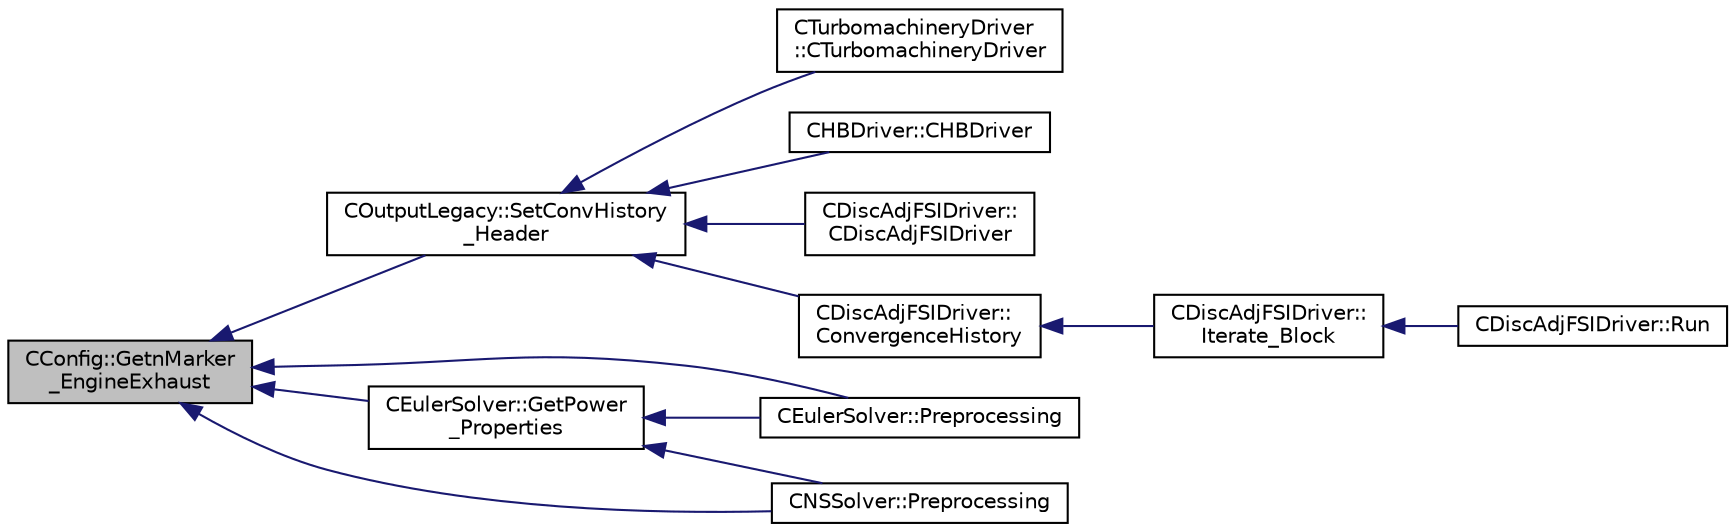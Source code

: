 digraph "CConfig::GetnMarker_EngineExhaust"
{
  edge [fontname="Helvetica",fontsize="10",labelfontname="Helvetica",labelfontsize="10"];
  node [fontname="Helvetica",fontsize="10",shape=record];
  rankdir="LR";
  Node8969 [label="CConfig::GetnMarker\l_EngineExhaust",height=0.2,width=0.4,color="black", fillcolor="grey75", style="filled", fontcolor="black"];
  Node8969 -> Node8970 [dir="back",color="midnightblue",fontsize="10",style="solid",fontname="Helvetica"];
  Node8970 [label="COutputLegacy::SetConvHistory\l_Header",height=0.2,width=0.4,color="black", fillcolor="white", style="filled",URL="$class_c_output_legacy.html#a18b50c074872fff05e5be4022c4a54de",tooltip="Write the header of the history file. "];
  Node8970 -> Node8971 [dir="back",color="midnightblue",fontsize="10",style="solid",fontname="Helvetica"];
  Node8971 [label="CTurbomachineryDriver\l::CTurbomachineryDriver",height=0.2,width=0.4,color="black", fillcolor="white", style="filled",URL="$class_c_turbomachinery_driver.html#a69e22449283c30291cabc99eaad62e63",tooltip="Constructor of the class. "];
  Node8970 -> Node8972 [dir="back",color="midnightblue",fontsize="10",style="solid",fontname="Helvetica"];
  Node8972 [label="CHBDriver::CHBDriver",height=0.2,width=0.4,color="black", fillcolor="white", style="filled",URL="$class_c_h_b_driver.html#a270d371133771fdd74e613712ef07797",tooltip="Constructor of the class. "];
  Node8970 -> Node8973 [dir="back",color="midnightblue",fontsize="10",style="solid",fontname="Helvetica"];
  Node8973 [label="CDiscAdjFSIDriver::\lCDiscAdjFSIDriver",height=0.2,width=0.4,color="black", fillcolor="white", style="filled",URL="$class_c_disc_adj_f_s_i_driver.html#a8344e360dcd6fdc913a79364d809f9b3",tooltip="Constructor of the class. "];
  Node8970 -> Node8974 [dir="back",color="midnightblue",fontsize="10",style="solid",fontname="Helvetica"];
  Node8974 [label="CDiscAdjFSIDriver::\lConvergenceHistory",height=0.2,width=0.4,color="black", fillcolor="white", style="filled",URL="$class_c_disc_adj_f_s_i_driver.html#a139dfa2442613879f2b15f28a09c2bd5",tooltip="Output the convergence history. "];
  Node8974 -> Node8975 [dir="back",color="midnightblue",fontsize="10",style="solid",fontname="Helvetica"];
  Node8975 [label="CDiscAdjFSIDriver::\lIterate_Block",height=0.2,width=0.4,color="black", fillcolor="white", style="filled",URL="$class_c_disc_adj_f_s_i_driver.html#a84949f139fa795b7d34d6ff77e82eb5c",tooltip="Iterate a certain block for adjoint FSI - may be the whole set of variables or independent and subite..."];
  Node8975 -> Node8976 [dir="back",color="midnightblue",fontsize="10",style="solid",fontname="Helvetica"];
  Node8976 [label="CDiscAdjFSIDriver::Run",height=0.2,width=0.4,color="black", fillcolor="white", style="filled",URL="$class_c_disc_adj_f_s_i_driver.html#a2e965d6e9c4dcfc296077cae225cab21",tooltip="Run a Discrete Adjoint iteration for the FSI problem. "];
  Node8969 -> Node8977 [dir="back",color="midnightblue",fontsize="10",style="solid",fontname="Helvetica"];
  Node8977 [label="CEulerSolver::Preprocessing",height=0.2,width=0.4,color="black", fillcolor="white", style="filled",URL="$class_c_euler_solver.html#a8b89e1bfce33284c2d8f5f00f82f3f3f",tooltip="Compute primitive variables and their gradients. "];
  Node8969 -> Node8978 [dir="back",color="midnightblue",fontsize="10",style="solid",fontname="Helvetica"];
  Node8978 [label="CEulerSolver::GetPower\l_Properties",height=0.2,width=0.4,color="black", fillcolor="white", style="filled",URL="$class_c_euler_solver.html#ad8b538a82e5a7a7e3903ec29954b1d07",tooltip="Compute the Fan face Mach number. "];
  Node8978 -> Node8977 [dir="back",color="midnightblue",fontsize="10",style="solid",fontname="Helvetica"];
  Node8978 -> Node8979 [dir="back",color="midnightblue",fontsize="10",style="solid",fontname="Helvetica"];
  Node8979 [label="CNSSolver::Preprocessing",height=0.2,width=0.4,color="black", fillcolor="white", style="filled",URL="$class_c_n_s_solver.html#a028c83d18cf8520dff2f9628d8a04e4b",tooltip="Restart residual and compute gradients. "];
  Node8969 -> Node8979 [dir="back",color="midnightblue",fontsize="10",style="solid",fontname="Helvetica"];
}
